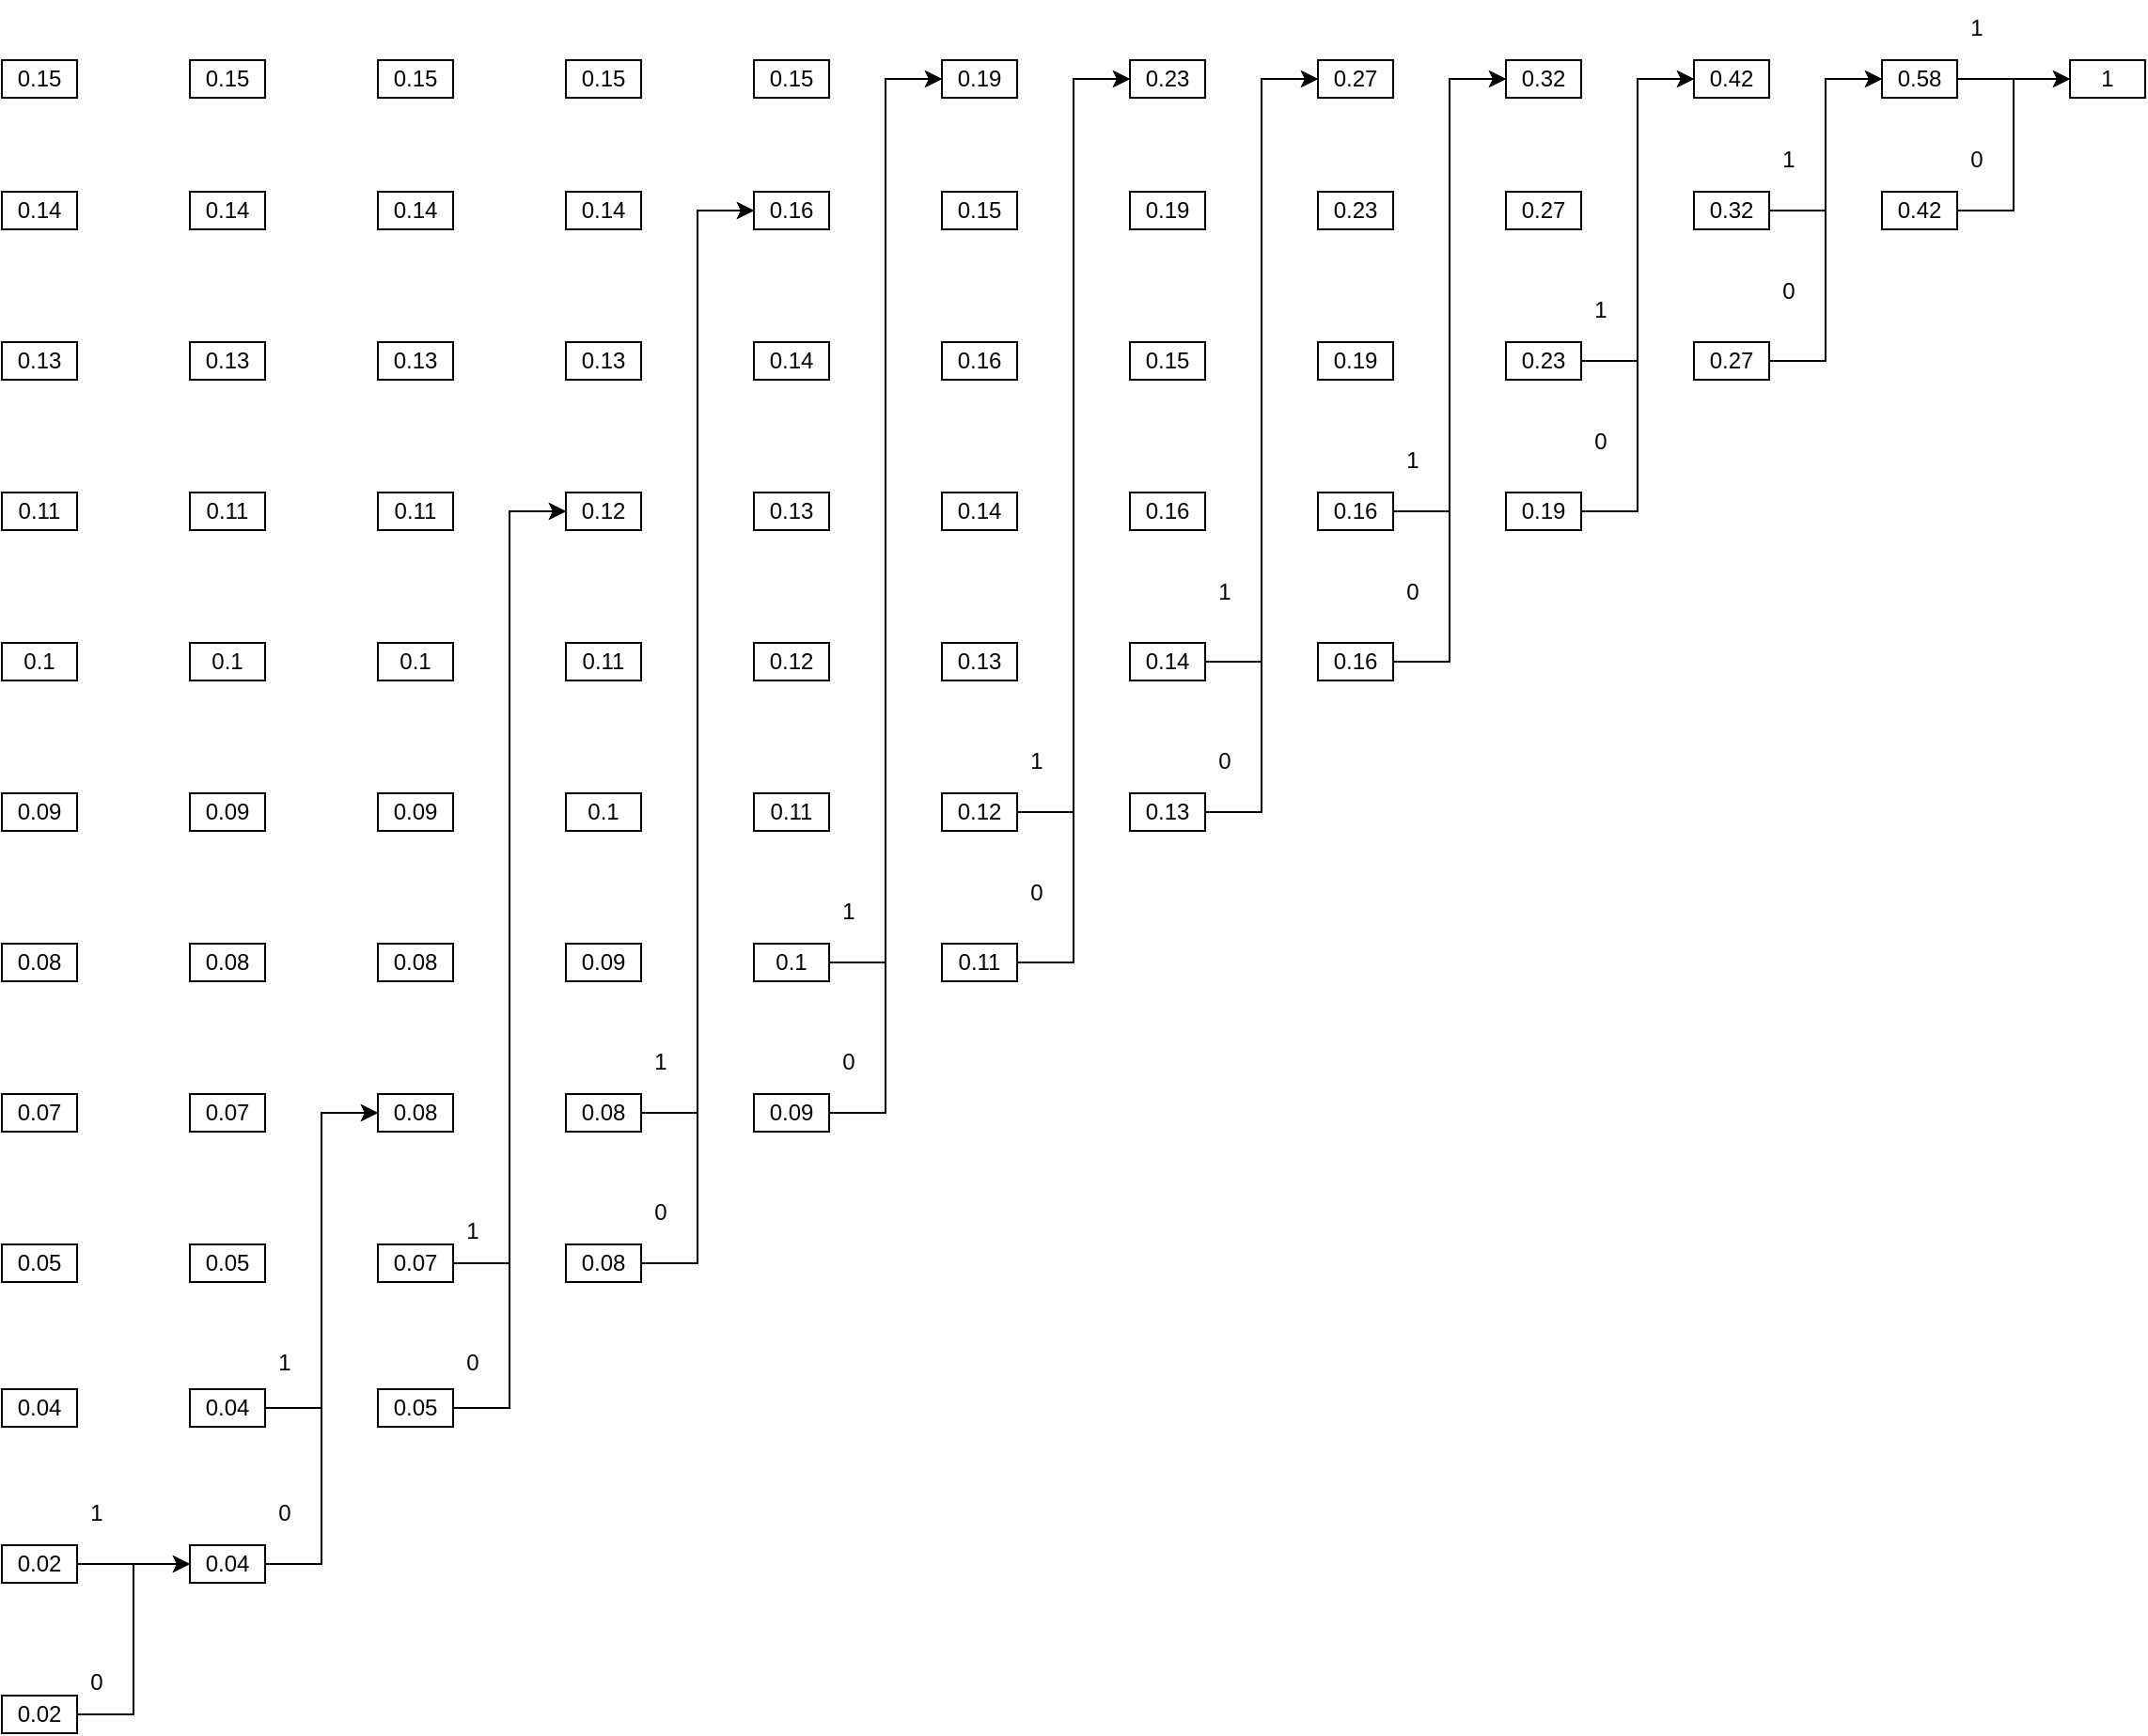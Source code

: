 <mxfile version="28.1.1">
  <diagram name="Страница — 1" id="8dlzxdKqD1F3IoCL-8kl">
    <mxGraphModel dx="388" dy="479" grid="0" gridSize="10" guides="1" tooltips="1" connect="1" arrows="1" fold="1" page="0" pageScale="1" pageWidth="1169" pageHeight="1654" background="none" math="0" shadow="0">
      <root>
        <mxCell id="0" />
        <mxCell id="1" parent="0" />
        <mxCell id="b2Lc3TQ3zg6udzcw-csJ-1" value="0.15" style="rounded=0;whiteSpace=wrap;html=1;" parent="1" vertex="1">
          <mxGeometry x="20" y="110" width="40" height="20" as="geometry" />
        </mxCell>
        <mxCell id="b2Lc3TQ3zg6udzcw-csJ-6" value="0.15" style="rounded=0;whiteSpace=wrap;html=1;" parent="1" vertex="1">
          <mxGeometry x="420" y="110" width="40" height="20" as="geometry" />
        </mxCell>
        <mxCell id="b2Lc3TQ3zg6udzcw-csJ-8" value="0.42" style="rounded=0;whiteSpace=wrap;html=1;" parent="1" vertex="1">
          <mxGeometry x="920" y="110" width="40" height="20" as="geometry" />
        </mxCell>
        <mxCell id="b2Lc3TQ3zg6udzcw-csJ-9" value="0.32" style="rounded=0;whiteSpace=wrap;html=1;" parent="1" vertex="1">
          <mxGeometry x="820" y="110" width="40" height="20" as="geometry" />
        </mxCell>
        <mxCell id="b2Lc3TQ3zg6udzcw-csJ-10" value="0.19" style="rounded=0;whiteSpace=wrap;html=1;" parent="1" vertex="1">
          <mxGeometry x="520" y="110" width="40" height="20" as="geometry" />
        </mxCell>
        <mxCell id="b2Lc3TQ3zg6udzcw-csJ-11" value="0.23" style="rounded=0;whiteSpace=wrap;html=1;" parent="1" vertex="1">
          <mxGeometry x="620" y="110" width="40" height="20" as="geometry" />
        </mxCell>
        <mxCell id="b2Lc3TQ3zg6udzcw-csJ-12" value="1" style="rounded=0;whiteSpace=wrap;html=1;" parent="1" vertex="1">
          <mxGeometry x="1120" y="110" width="40" height="20" as="geometry" />
        </mxCell>
        <mxCell id="b2Lc3TQ3zg6udzcw-csJ-13" value="0.27" style="rounded=0;whiteSpace=wrap;html=1;" parent="1" vertex="1">
          <mxGeometry x="720" y="110" width="40" height="20" as="geometry" />
        </mxCell>
        <mxCell id="b2Lc3TQ3zg6udzcw-csJ-212" style="edgeStyle=orthogonalEdgeStyle;rounded=0;orthogonalLoop=1;jettySize=auto;html=1;entryX=0;entryY=0.5;entryDx=0;entryDy=0;" parent="1" source="b2Lc3TQ3zg6udzcw-csJ-14" target="b2Lc3TQ3zg6udzcw-csJ-12" edge="1">
          <mxGeometry relative="1" as="geometry" />
        </mxCell>
        <mxCell id="b2Lc3TQ3zg6udzcw-csJ-14" value="0.58" style="rounded=0;whiteSpace=wrap;html=1;" parent="1" vertex="1">
          <mxGeometry x="1020" y="110" width="40" height="20" as="geometry" />
        </mxCell>
        <mxCell id="b2Lc3TQ3zg6udzcw-csJ-27" value="0.14" style="rounded=0;whiteSpace=wrap;html=1;" parent="1" vertex="1">
          <mxGeometry x="20" y="180" width="40" height="20" as="geometry" />
        </mxCell>
        <mxCell id="b2Lc3TQ3zg6udzcw-csJ-30" value="0.16" style="rounded=0;whiteSpace=wrap;html=1;" parent="1" vertex="1">
          <mxGeometry x="420" y="180" width="40" height="20" as="geometry" />
        </mxCell>
        <mxCell id="b2Lc3TQ3zg6udzcw-csJ-209" style="edgeStyle=orthogonalEdgeStyle;rounded=0;orthogonalLoop=1;jettySize=auto;html=1;entryX=0;entryY=0.5;entryDx=0;entryDy=0;" parent="1" source="b2Lc3TQ3zg6udzcw-csJ-32" target="b2Lc3TQ3zg6udzcw-csJ-14" edge="1">
          <mxGeometry relative="1" as="geometry" />
        </mxCell>
        <mxCell id="b2Lc3TQ3zg6udzcw-csJ-32" value="0.32" style="rounded=0;whiteSpace=wrap;html=1;" parent="1" vertex="1">
          <mxGeometry x="920" y="180" width="40" height="20" as="geometry" />
        </mxCell>
        <mxCell id="b2Lc3TQ3zg6udzcw-csJ-33" value="0.27" style="rounded=0;whiteSpace=wrap;html=1;" parent="1" vertex="1">
          <mxGeometry x="820" y="180" width="40" height="20" as="geometry" />
        </mxCell>
        <mxCell id="b2Lc3TQ3zg6udzcw-csJ-34" value="0.15" style="rounded=0;whiteSpace=wrap;html=1;" parent="1" vertex="1">
          <mxGeometry x="520" y="180" width="40" height="20" as="geometry" />
        </mxCell>
        <mxCell id="b2Lc3TQ3zg6udzcw-csJ-35" value="0.19" style="rounded=0;whiteSpace=wrap;html=1;" parent="1" vertex="1">
          <mxGeometry x="620" y="180" width="40" height="20" as="geometry" />
        </mxCell>
        <mxCell id="b2Lc3TQ3zg6udzcw-csJ-37" value="0.23" style="rounded=0;whiteSpace=wrap;html=1;" parent="1" vertex="1">
          <mxGeometry x="720" y="180" width="40" height="20" as="geometry" />
        </mxCell>
        <mxCell id="b2Lc3TQ3zg6udzcw-csJ-210" style="edgeStyle=orthogonalEdgeStyle;rounded=0;orthogonalLoop=1;jettySize=auto;html=1;entryX=0;entryY=0.5;entryDx=0;entryDy=0;" parent="1" source="b2Lc3TQ3zg6udzcw-csJ-38" target="b2Lc3TQ3zg6udzcw-csJ-12" edge="1">
          <mxGeometry relative="1" as="geometry" />
        </mxCell>
        <mxCell id="b2Lc3TQ3zg6udzcw-csJ-38" value="0.42" style="rounded=0;whiteSpace=wrap;html=1;" parent="1" vertex="1">
          <mxGeometry x="1020" y="180" width="40" height="20" as="geometry" />
        </mxCell>
        <mxCell id="b2Lc3TQ3zg6udzcw-csJ-39" value="0.13" style="rounded=0;whiteSpace=wrap;html=1;" parent="1" vertex="1">
          <mxGeometry x="20" y="260" width="40" height="20" as="geometry" />
        </mxCell>
        <mxCell id="b2Lc3TQ3zg6udzcw-csJ-42" value="0.14" style="rounded=0;whiteSpace=wrap;html=1;" parent="1" vertex="1">
          <mxGeometry x="420" y="260" width="40" height="20" as="geometry" />
        </mxCell>
        <mxCell id="b2Lc3TQ3zg6udzcw-csJ-208" style="edgeStyle=orthogonalEdgeStyle;rounded=0;orthogonalLoop=1;jettySize=auto;html=1;entryX=0;entryY=0.5;entryDx=0;entryDy=0;" parent="1" source="b2Lc3TQ3zg6udzcw-csJ-44" target="b2Lc3TQ3zg6udzcw-csJ-14" edge="1">
          <mxGeometry relative="1" as="geometry" />
        </mxCell>
        <mxCell id="b2Lc3TQ3zg6udzcw-csJ-44" value="0.27" style="rounded=0;whiteSpace=wrap;html=1;" parent="1" vertex="1">
          <mxGeometry x="920" y="260" width="40" height="20" as="geometry" />
        </mxCell>
        <mxCell id="b2Lc3TQ3zg6udzcw-csJ-206" style="edgeStyle=orthogonalEdgeStyle;rounded=0;orthogonalLoop=1;jettySize=auto;html=1;entryX=0;entryY=0.5;entryDx=0;entryDy=0;" parent="1" source="b2Lc3TQ3zg6udzcw-csJ-45" target="b2Lc3TQ3zg6udzcw-csJ-8" edge="1">
          <mxGeometry relative="1" as="geometry" />
        </mxCell>
        <mxCell id="b2Lc3TQ3zg6udzcw-csJ-45" value="0.23" style="rounded=0;whiteSpace=wrap;html=1;" parent="1" vertex="1">
          <mxGeometry x="820" y="260" width="40" height="20" as="geometry" />
        </mxCell>
        <mxCell id="b2Lc3TQ3zg6udzcw-csJ-46" value="0.16" style="rounded=0;whiteSpace=wrap;html=1;" parent="1" vertex="1">
          <mxGeometry x="520" y="260" width="40" height="20" as="geometry" />
        </mxCell>
        <mxCell id="b2Lc3TQ3zg6udzcw-csJ-47" value="0.15" style="rounded=0;whiteSpace=wrap;html=1;" parent="1" vertex="1">
          <mxGeometry x="620" y="260" width="40" height="20" as="geometry" />
        </mxCell>
        <mxCell id="b2Lc3TQ3zg6udzcw-csJ-49" value="0.19" style="rounded=0;whiteSpace=wrap;html=1;" parent="1" vertex="1">
          <mxGeometry x="720" y="260" width="40" height="20" as="geometry" />
        </mxCell>
        <mxCell id="b2Lc3TQ3zg6udzcw-csJ-51" value="0.11" style="rounded=0;whiteSpace=wrap;html=1;" parent="1" vertex="1">
          <mxGeometry x="20" y="340" width="40" height="20" as="geometry" />
        </mxCell>
        <mxCell id="b2Lc3TQ3zg6udzcw-csJ-54" value="0.13" style="rounded=0;whiteSpace=wrap;html=1;" parent="1" vertex="1">
          <mxGeometry x="420" y="340" width="40" height="20" as="geometry" />
        </mxCell>
        <mxCell id="b2Lc3TQ3zg6udzcw-csJ-207" style="edgeStyle=orthogonalEdgeStyle;rounded=0;orthogonalLoop=1;jettySize=auto;html=1;entryX=0;entryY=0.5;entryDx=0;entryDy=0;" parent="1" source="b2Lc3TQ3zg6udzcw-csJ-57" target="b2Lc3TQ3zg6udzcw-csJ-8" edge="1">
          <mxGeometry relative="1" as="geometry" />
        </mxCell>
        <mxCell id="b2Lc3TQ3zg6udzcw-csJ-57" value="0.19" style="rounded=0;whiteSpace=wrap;html=1;" parent="1" vertex="1">
          <mxGeometry x="820" y="340" width="40" height="20" as="geometry" />
        </mxCell>
        <mxCell id="b2Lc3TQ3zg6udzcw-csJ-58" value="0.14" style="rounded=0;whiteSpace=wrap;html=1;" parent="1" vertex="1">
          <mxGeometry x="520" y="340" width="40" height="20" as="geometry" />
        </mxCell>
        <mxCell id="b2Lc3TQ3zg6udzcw-csJ-59" value="0.16" style="rounded=0;whiteSpace=wrap;html=1;" parent="1" vertex="1">
          <mxGeometry x="620" y="340" width="40" height="20" as="geometry" />
        </mxCell>
        <mxCell id="b2Lc3TQ3zg6udzcw-csJ-204" style="edgeStyle=orthogonalEdgeStyle;rounded=0;orthogonalLoop=1;jettySize=auto;html=1;entryX=0;entryY=0.5;entryDx=0;entryDy=0;" parent="1" source="b2Lc3TQ3zg6udzcw-csJ-61" target="b2Lc3TQ3zg6udzcw-csJ-9" edge="1">
          <mxGeometry relative="1" as="geometry" />
        </mxCell>
        <mxCell id="b2Lc3TQ3zg6udzcw-csJ-61" value="0.16" style="rounded=0;whiteSpace=wrap;html=1;" parent="1" vertex="1">
          <mxGeometry x="720" y="340" width="40" height="20" as="geometry" />
        </mxCell>
        <mxCell id="b2Lc3TQ3zg6udzcw-csJ-63" value="0.1" style="rounded=0;whiteSpace=wrap;html=1;" parent="1" vertex="1">
          <mxGeometry x="20" y="420" width="40" height="20" as="geometry" />
        </mxCell>
        <mxCell id="b2Lc3TQ3zg6udzcw-csJ-66" value="0.12" style="rounded=0;whiteSpace=wrap;html=1;" parent="1" vertex="1">
          <mxGeometry x="420" y="420" width="40" height="20" as="geometry" />
        </mxCell>
        <mxCell id="b2Lc3TQ3zg6udzcw-csJ-70" value="0.13" style="rounded=0;whiteSpace=wrap;html=1;" parent="1" vertex="1">
          <mxGeometry x="520" y="420" width="40" height="20" as="geometry" />
        </mxCell>
        <mxCell id="b2Lc3TQ3zg6udzcw-csJ-202" style="edgeStyle=orthogonalEdgeStyle;rounded=0;orthogonalLoop=1;jettySize=auto;html=1;entryX=0;entryY=0.5;entryDx=0;entryDy=0;" parent="1" source="b2Lc3TQ3zg6udzcw-csJ-71" target="b2Lc3TQ3zg6udzcw-csJ-13" edge="1">
          <mxGeometry relative="1" as="geometry" />
        </mxCell>
        <mxCell id="b2Lc3TQ3zg6udzcw-csJ-71" value="0.14" style="rounded=0;whiteSpace=wrap;html=1;" parent="1" vertex="1">
          <mxGeometry x="620" y="420" width="40" height="20" as="geometry" />
        </mxCell>
        <mxCell id="b2Lc3TQ3zg6udzcw-csJ-205" style="edgeStyle=orthogonalEdgeStyle;rounded=0;orthogonalLoop=1;jettySize=auto;html=1;entryX=0;entryY=0.5;entryDx=0;entryDy=0;" parent="1" source="b2Lc3TQ3zg6udzcw-csJ-73" target="b2Lc3TQ3zg6udzcw-csJ-9" edge="1">
          <mxGeometry relative="1" as="geometry" />
        </mxCell>
        <mxCell id="b2Lc3TQ3zg6udzcw-csJ-73" value="0.16" style="rounded=0;whiteSpace=wrap;html=1;" parent="1" vertex="1">
          <mxGeometry x="720" y="420" width="40" height="20" as="geometry" />
        </mxCell>
        <mxCell id="b2Lc3TQ3zg6udzcw-csJ-75" value="0.09" style="rounded=0;whiteSpace=wrap;html=1;" parent="1" vertex="1">
          <mxGeometry x="20" y="500" width="40" height="20" as="geometry" />
        </mxCell>
        <mxCell id="b2Lc3TQ3zg6udzcw-csJ-78" value="0.11" style="rounded=0;whiteSpace=wrap;html=1;" parent="1" vertex="1">
          <mxGeometry x="420" y="500" width="40" height="20" as="geometry" />
        </mxCell>
        <mxCell id="b2Lc3TQ3zg6udzcw-csJ-195" style="edgeStyle=orthogonalEdgeStyle;rounded=0;orthogonalLoop=1;jettySize=auto;html=1;entryX=0;entryY=0.5;entryDx=0;entryDy=0;" parent="1" source="b2Lc3TQ3zg6udzcw-csJ-82" target="b2Lc3TQ3zg6udzcw-csJ-11" edge="1">
          <mxGeometry relative="1" as="geometry" />
        </mxCell>
        <mxCell id="b2Lc3TQ3zg6udzcw-csJ-82" value="0.12" style="rounded=0;whiteSpace=wrap;html=1;" parent="1" vertex="1">
          <mxGeometry x="520" y="500" width="40" height="20" as="geometry" />
        </mxCell>
        <mxCell id="b2Lc3TQ3zg6udzcw-csJ-203" style="edgeStyle=orthogonalEdgeStyle;rounded=0;orthogonalLoop=1;jettySize=auto;html=1;entryX=0;entryY=0.5;entryDx=0;entryDy=0;" parent="1" source="b2Lc3TQ3zg6udzcw-csJ-83" target="b2Lc3TQ3zg6udzcw-csJ-13" edge="1">
          <mxGeometry relative="1" as="geometry" />
        </mxCell>
        <mxCell id="b2Lc3TQ3zg6udzcw-csJ-83" value="0.13" style="rounded=0;whiteSpace=wrap;html=1;" parent="1" vertex="1">
          <mxGeometry x="620" y="500" width="40" height="20" as="geometry" />
        </mxCell>
        <mxCell id="b2Lc3TQ3zg6udzcw-csJ-87" value="0.08" style="rounded=0;whiteSpace=wrap;html=1;" parent="1" vertex="1">
          <mxGeometry x="20" y="580" width="40" height="20" as="geometry" />
        </mxCell>
        <mxCell id="b2Lc3TQ3zg6udzcw-csJ-193" style="edgeStyle=orthogonalEdgeStyle;rounded=0;orthogonalLoop=1;jettySize=auto;html=1;entryX=0;entryY=0.5;entryDx=0;entryDy=0;" parent="1" source="b2Lc3TQ3zg6udzcw-csJ-90" target="b2Lc3TQ3zg6udzcw-csJ-10" edge="1">
          <mxGeometry relative="1" as="geometry" />
        </mxCell>
        <mxCell id="b2Lc3TQ3zg6udzcw-csJ-90" value="0.1" style="rounded=0;whiteSpace=wrap;html=1;" parent="1" vertex="1">
          <mxGeometry x="420" y="580" width="40" height="20" as="geometry" />
        </mxCell>
        <mxCell id="b2Lc3TQ3zg6udzcw-csJ-91" value="0.09" style="rounded=0;whiteSpace=wrap;html=1;" parent="1" vertex="1">
          <mxGeometry x="320" y="580" width="40" height="20" as="geometry" />
        </mxCell>
        <mxCell id="b2Lc3TQ3zg6udzcw-csJ-196" style="edgeStyle=orthogonalEdgeStyle;rounded=0;orthogonalLoop=1;jettySize=auto;html=1;entryX=0;entryY=0.5;entryDx=0;entryDy=0;" parent="1" source="b2Lc3TQ3zg6udzcw-csJ-94" target="b2Lc3TQ3zg6udzcw-csJ-11" edge="1">
          <mxGeometry relative="1" as="geometry" />
        </mxCell>
        <mxCell id="b2Lc3TQ3zg6udzcw-csJ-94" value="0.11" style="rounded=0;whiteSpace=wrap;html=1;" parent="1" vertex="1">
          <mxGeometry x="520" y="580" width="40" height="20" as="geometry" />
        </mxCell>
        <mxCell id="b2Lc3TQ3zg6udzcw-csJ-99" value="0.07" style="rounded=0;whiteSpace=wrap;html=1;" parent="1" vertex="1">
          <mxGeometry x="20" y="660" width="40" height="20" as="geometry" />
        </mxCell>
        <mxCell id="b2Lc3TQ3zg6udzcw-csJ-101" value="0.08" style="rounded=0;whiteSpace=wrap;html=1;" parent="1" vertex="1">
          <mxGeometry x="220" y="660" width="40" height="20" as="geometry" />
        </mxCell>
        <mxCell id="b2Lc3TQ3zg6udzcw-csJ-194" style="edgeStyle=orthogonalEdgeStyle;rounded=0;orthogonalLoop=1;jettySize=auto;html=1;entryX=0;entryY=0.5;entryDx=0;entryDy=0;" parent="1" source="b2Lc3TQ3zg6udzcw-csJ-102" target="b2Lc3TQ3zg6udzcw-csJ-10" edge="1">
          <mxGeometry relative="1" as="geometry" />
        </mxCell>
        <mxCell id="b2Lc3TQ3zg6udzcw-csJ-102" value="0.09" style="rounded=0;whiteSpace=wrap;html=1;" parent="1" vertex="1">
          <mxGeometry x="420" y="660" width="40" height="20" as="geometry" />
        </mxCell>
        <mxCell id="b2Lc3TQ3zg6udzcw-csJ-190" style="edgeStyle=orthogonalEdgeStyle;rounded=0;orthogonalLoop=1;jettySize=auto;html=1;entryX=0;entryY=0.5;entryDx=0;entryDy=0;" parent="1" source="b2Lc3TQ3zg6udzcw-csJ-103" target="b2Lc3TQ3zg6udzcw-csJ-30" edge="1">
          <mxGeometry relative="1" as="geometry" />
        </mxCell>
        <mxCell id="b2Lc3TQ3zg6udzcw-csJ-103" value="0.08" style="rounded=0;whiteSpace=wrap;html=1;" parent="1" vertex="1">
          <mxGeometry x="320" y="660" width="40" height="20" as="geometry" />
        </mxCell>
        <mxCell id="b2Lc3TQ3zg6udzcw-csJ-111" value="0.05" style="rounded=0;whiteSpace=wrap;html=1;" parent="1" vertex="1">
          <mxGeometry x="20" y="740" width="40" height="20" as="geometry" />
        </mxCell>
        <mxCell id="b2Lc3TQ3zg6udzcw-csJ-185" style="edgeStyle=orthogonalEdgeStyle;rounded=0;orthogonalLoop=1;jettySize=auto;html=1;entryX=0;entryY=0.5;entryDx=0;entryDy=0;" parent="1" source="b2Lc3TQ3zg6udzcw-csJ-113" target="0XXwjXqUAeYuiRmu70fF-27" edge="1">
          <mxGeometry relative="1" as="geometry" />
        </mxCell>
        <mxCell id="b2Lc3TQ3zg6udzcw-csJ-113" value="0.07" style="rounded=0;whiteSpace=wrap;html=1;" parent="1" vertex="1">
          <mxGeometry x="220" y="740" width="40" height="20" as="geometry" />
        </mxCell>
        <mxCell id="b2Lc3TQ3zg6udzcw-csJ-192" style="edgeStyle=orthogonalEdgeStyle;rounded=0;orthogonalLoop=1;jettySize=auto;html=1;entryX=0;entryY=0.5;entryDx=0;entryDy=0;" parent="1" source="b2Lc3TQ3zg6udzcw-csJ-115" target="b2Lc3TQ3zg6udzcw-csJ-30" edge="1">
          <mxGeometry relative="1" as="geometry" />
        </mxCell>
        <mxCell id="b2Lc3TQ3zg6udzcw-csJ-115" value="0.08" style="rounded=0;whiteSpace=wrap;html=1;" parent="1" vertex="1">
          <mxGeometry x="320" y="740" width="40" height="20" as="geometry" />
        </mxCell>
        <mxCell id="b2Lc3TQ3zg6udzcw-csJ-123" value="0.04" style="rounded=0;whiteSpace=wrap;html=1;" parent="1" vertex="1">
          <mxGeometry x="20" y="817" width="40" height="20" as="geometry" />
        </mxCell>
        <mxCell id="b2Lc3TQ3zg6udzcw-csJ-177" style="edgeStyle=orthogonalEdgeStyle;rounded=0;orthogonalLoop=1;jettySize=auto;html=1;exitX=1;exitY=0.5;exitDx=0;exitDy=0;entryX=0;entryY=0.5;entryDx=0;entryDy=0;" parent="1" source="b2Lc3TQ3zg6udzcw-csJ-124" target="b2Lc3TQ3zg6udzcw-csJ-101" edge="1">
          <mxGeometry relative="1" as="geometry" />
        </mxCell>
        <mxCell id="b2Lc3TQ3zg6udzcw-csJ-124" value="0.04" style="rounded=0;whiteSpace=wrap;html=1;" parent="1" vertex="1">
          <mxGeometry x="120" y="817" width="40" height="20" as="geometry" />
        </mxCell>
        <mxCell id="b2Lc3TQ3zg6udzcw-csJ-186" style="edgeStyle=orthogonalEdgeStyle;rounded=0;orthogonalLoop=1;jettySize=auto;html=1;entryX=0;entryY=0.5;entryDx=0;entryDy=0;" parent="1" source="b2Lc3TQ3zg6udzcw-csJ-125" target="0XXwjXqUAeYuiRmu70fF-27" edge="1">
          <mxGeometry relative="1" as="geometry" />
        </mxCell>
        <mxCell id="b2Lc3TQ3zg6udzcw-csJ-125" value="0.05" style="rounded=0;whiteSpace=wrap;html=1;" parent="1" vertex="1">
          <mxGeometry x="220" y="817" width="40" height="20" as="geometry" />
        </mxCell>
        <mxCell id="b2Lc3TQ3zg6udzcw-csJ-159" style="edgeStyle=orthogonalEdgeStyle;rounded=0;orthogonalLoop=1;jettySize=auto;html=1;" parent="1" source="b2Lc3TQ3zg6udzcw-csJ-135" edge="1">
          <mxGeometry relative="1" as="geometry">
            <mxPoint x="120" y="910" as="targetPoint" />
          </mxGeometry>
        </mxCell>
        <mxCell id="b2Lc3TQ3zg6udzcw-csJ-135" value="0.02" style="rounded=0;whiteSpace=wrap;html=1;" parent="1" vertex="1">
          <mxGeometry x="20" y="900" width="40" height="20" as="geometry" />
        </mxCell>
        <mxCell id="b2Lc3TQ3zg6udzcw-csJ-178" style="edgeStyle=orthogonalEdgeStyle;rounded=0;orthogonalLoop=1;jettySize=auto;html=1;entryX=0;entryY=0.5;entryDx=0;entryDy=0;" parent="1" source="b2Lc3TQ3zg6udzcw-csJ-136" target="b2Lc3TQ3zg6udzcw-csJ-101" edge="1">
          <mxGeometry relative="1" as="geometry" />
        </mxCell>
        <mxCell id="b2Lc3TQ3zg6udzcw-csJ-136" value="0.04" style="rounded=0;whiteSpace=wrap;html=1;" parent="1" vertex="1">
          <mxGeometry x="120" y="900" width="40" height="20" as="geometry" />
        </mxCell>
        <mxCell id="b2Lc3TQ3zg6udzcw-csJ-160" style="edgeStyle=orthogonalEdgeStyle;rounded=0;orthogonalLoop=1;jettySize=auto;html=1;entryX=0;entryY=0.5;entryDx=0;entryDy=0;" parent="1" source="b2Lc3TQ3zg6udzcw-csJ-147" target="b2Lc3TQ3zg6udzcw-csJ-136" edge="1">
          <mxGeometry relative="1" as="geometry" />
        </mxCell>
        <mxCell id="b2Lc3TQ3zg6udzcw-csJ-147" value="0.02" style="rounded=0;whiteSpace=wrap;html=1;" parent="1" vertex="1">
          <mxGeometry x="20" y="980" width="40" height="20" as="geometry" />
        </mxCell>
        <mxCell id="b2Lc3TQ3zg6udzcw-csJ-213" value="1" style="text;html=1;align=center;verticalAlign=middle;resizable=0;points=[];autosize=1;strokeColor=none;fillColor=none;" parent="1" vertex="1">
          <mxGeometry x="55" y="868" width="30" height="30" as="geometry" />
        </mxCell>
        <mxCell id="b2Lc3TQ3zg6udzcw-csJ-214" value="0" style="text;html=1;align=center;verticalAlign=middle;resizable=0;points=[];autosize=1;strokeColor=none;fillColor=none;" parent="1" vertex="1">
          <mxGeometry x="55" y="958" width="30" height="30" as="geometry" />
        </mxCell>
        <mxCell id="b2Lc3TQ3zg6udzcw-csJ-215" value="1" style="text;html=1;align=center;verticalAlign=middle;resizable=0;points=[];autosize=1;strokeColor=none;fillColor=none;" parent="1" vertex="1">
          <mxGeometry x="155" y="788" width="30" height="30" as="geometry" />
        </mxCell>
        <mxCell id="b2Lc3TQ3zg6udzcw-csJ-216" value="0" style="text;html=1;align=center;verticalAlign=middle;resizable=0;points=[];autosize=1;strokeColor=none;fillColor=none;" parent="1" vertex="1">
          <mxGeometry x="155" y="868" width="30" height="30" as="geometry" />
        </mxCell>
        <mxCell id="b2Lc3TQ3zg6udzcw-csJ-217" value="1" style="text;html=1;align=center;verticalAlign=middle;resizable=0;points=[];autosize=1;strokeColor=none;fillColor=none;" parent="1" vertex="1">
          <mxGeometry x="255" y="718" width="30" height="30" as="geometry" />
        </mxCell>
        <mxCell id="b2Lc3TQ3zg6udzcw-csJ-218" value="0" style="text;html=1;align=center;verticalAlign=middle;resizable=0;points=[];autosize=1;strokeColor=none;fillColor=none;" parent="1" vertex="1">
          <mxGeometry x="255" y="788" width="30" height="30" as="geometry" />
        </mxCell>
        <mxCell id="b2Lc3TQ3zg6udzcw-csJ-219" value="1" style="text;html=1;align=center;verticalAlign=middle;resizable=0;points=[];autosize=1;strokeColor=none;fillColor=none;" parent="1" vertex="1">
          <mxGeometry x="355" y="628" width="30" height="30" as="geometry" />
        </mxCell>
        <mxCell id="b2Lc3TQ3zg6udzcw-csJ-220" value="0" style="text;html=1;align=center;verticalAlign=middle;resizable=0;points=[];autosize=1;strokeColor=none;fillColor=none;" parent="1" vertex="1">
          <mxGeometry x="355" y="708" width="30" height="30" as="geometry" />
        </mxCell>
        <mxCell id="b2Lc3TQ3zg6udzcw-csJ-221" value="1" style="text;html=1;align=center;verticalAlign=middle;resizable=0;points=[];autosize=1;strokeColor=none;fillColor=none;" parent="1" vertex="1">
          <mxGeometry x="455" y="548" width="30" height="30" as="geometry" />
        </mxCell>
        <mxCell id="b2Lc3TQ3zg6udzcw-csJ-222" value="0" style="text;html=1;align=center;verticalAlign=middle;resizable=0;points=[];autosize=1;strokeColor=none;fillColor=none;" parent="1" vertex="1">
          <mxGeometry x="455" y="628" width="30" height="30" as="geometry" />
        </mxCell>
        <mxCell id="b2Lc3TQ3zg6udzcw-csJ-223" value="1" style="text;html=1;align=center;verticalAlign=middle;resizable=0;points=[];autosize=1;strokeColor=none;fillColor=none;" parent="1" vertex="1">
          <mxGeometry x="555" y="468" width="30" height="30" as="geometry" />
        </mxCell>
        <mxCell id="b2Lc3TQ3zg6udzcw-csJ-224" value="0" style="text;html=1;align=center;verticalAlign=middle;resizable=0;points=[];autosize=1;strokeColor=none;fillColor=none;" parent="1" vertex="1">
          <mxGeometry x="555" y="538" width="30" height="30" as="geometry" />
        </mxCell>
        <mxCell id="b2Lc3TQ3zg6udzcw-csJ-225" value="1" style="text;html=1;align=center;verticalAlign=middle;resizable=0;points=[];autosize=1;strokeColor=none;fillColor=none;" parent="1" vertex="1">
          <mxGeometry x="655" y="378" width="30" height="30" as="geometry" />
        </mxCell>
        <mxCell id="b2Lc3TQ3zg6udzcw-csJ-226" value="0" style="text;html=1;align=center;verticalAlign=middle;resizable=0;points=[];autosize=1;strokeColor=none;fillColor=none;" parent="1" vertex="1">
          <mxGeometry x="655" y="468" width="30" height="30" as="geometry" />
        </mxCell>
        <mxCell id="b2Lc3TQ3zg6udzcw-csJ-227" value="1" style="text;html=1;align=center;verticalAlign=middle;resizable=0;points=[];autosize=1;strokeColor=none;fillColor=none;" parent="1" vertex="1">
          <mxGeometry x="755" y="308" width="30" height="30" as="geometry" />
        </mxCell>
        <mxCell id="b2Lc3TQ3zg6udzcw-csJ-228" value="0" style="text;html=1;align=center;verticalAlign=middle;resizable=0;points=[];autosize=1;strokeColor=none;fillColor=none;" parent="1" vertex="1">
          <mxGeometry x="755" y="378" width="30" height="30" as="geometry" />
        </mxCell>
        <mxCell id="b2Lc3TQ3zg6udzcw-csJ-229" value="1" style="text;html=1;align=center;verticalAlign=middle;resizable=0;points=[];autosize=1;strokeColor=none;fillColor=none;" parent="1" vertex="1">
          <mxGeometry x="855" y="228" width="30" height="30" as="geometry" />
        </mxCell>
        <mxCell id="b2Lc3TQ3zg6udzcw-csJ-230" value="0" style="text;html=1;align=center;verticalAlign=middle;resizable=0;points=[];autosize=1;strokeColor=none;fillColor=none;" parent="1" vertex="1">
          <mxGeometry x="855" y="298" width="30" height="30" as="geometry" />
        </mxCell>
        <mxCell id="b2Lc3TQ3zg6udzcw-csJ-231" value="1" style="text;html=1;align=center;verticalAlign=middle;resizable=0;points=[];autosize=1;strokeColor=none;fillColor=none;" parent="1" vertex="1">
          <mxGeometry x="955" y="148" width="30" height="30" as="geometry" />
        </mxCell>
        <mxCell id="b2Lc3TQ3zg6udzcw-csJ-232" value="0" style="text;html=1;align=center;verticalAlign=middle;resizable=0;points=[];autosize=1;strokeColor=none;fillColor=none;" parent="1" vertex="1">
          <mxGeometry x="955" y="218" width="30" height="30" as="geometry" />
        </mxCell>
        <mxCell id="b2Lc3TQ3zg6udzcw-csJ-233" value="1" style="text;html=1;align=center;verticalAlign=middle;resizable=0;points=[];autosize=1;strokeColor=none;fillColor=none;" parent="1" vertex="1">
          <mxGeometry x="1055" y="78" width="30" height="30" as="geometry" />
        </mxCell>
        <mxCell id="b2Lc3TQ3zg6udzcw-csJ-234" value="0" style="text;html=1;align=center;verticalAlign=middle;resizable=0;points=[];autosize=1;strokeColor=none;fillColor=none;" parent="1" vertex="1">
          <mxGeometry x="1055" y="148" width="30" height="30" as="geometry" />
        </mxCell>
        <mxCell id="0XXwjXqUAeYuiRmu70fF-23" value="0.08" style="rounded=0;whiteSpace=wrap;html=1;" vertex="1" parent="1">
          <mxGeometry x="220" y="580" width="40" height="20" as="geometry" />
        </mxCell>
        <mxCell id="0XXwjXqUAeYuiRmu70fF-24" value="0.15" style="rounded=0;whiteSpace=wrap;html=1;" vertex="1" parent="1">
          <mxGeometry x="320" y="110" width="40" height="20" as="geometry" />
        </mxCell>
        <mxCell id="0XXwjXqUAeYuiRmu70fF-25" value="0.14" style="rounded=0;whiteSpace=wrap;html=1;" vertex="1" parent="1">
          <mxGeometry x="320" y="180" width="40" height="20" as="geometry" />
        </mxCell>
        <mxCell id="0XXwjXqUAeYuiRmu70fF-26" value="0.13" style="rounded=0;whiteSpace=wrap;html=1;" vertex="1" parent="1">
          <mxGeometry x="320" y="260" width="40" height="20" as="geometry" />
        </mxCell>
        <mxCell id="0XXwjXqUAeYuiRmu70fF-27" value="0.12" style="rounded=0;whiteSpace=wrap;html=1;" vertex="1" parent="1">
          <mxGeometry x="320" y="340" width="40" height="20" as="geometry" />
        </mxCell>
        <mxCell id="0XXwjXqUAeYuiRmu70fF-28" value="0.11" style="rounded=0;whiteSpace=wrap;html=1;" vertex="1" parent="1">
          <mxGeometry x="320" y="420" width="40" height="20" as="geometry" />
        </mxCell>
        <mxCell id="0XXwjXqUAeYuiRmu70fF-29" value="0.1" style="rounded=0;whiteSpace=wrap;html=1;" vertex="1" parent="1">
          <mxGeometry x="320" y="500" width="40" height="20" as="geometry" />
        </mxCell>
        <mxCell id="0XXwjXqUAeYuiRmu70fF-30" value="0.15" style="rounded=0;whiteSpace=wrap;html=1;" vertex="1" parent="1">
          <mxGeometry x="120" y="110" width="40" height="20" as="geometry" />
        </mxCell>
        <mxCell id="0XXwjXqUAeYuiRmu70fF-31" value="0.14" style="rounded=0;whiteSpace=wrap;html=1;" vertex="1" parent="1">
          <mxGeometry x="120" y="180" width="40" height="20" as="geometry" />
        </mxCell>
        <mxCell id="0XXwjXqUAeYuiRmu70fF-32" value="0.13" style="rounded=0;whiteSpace=wrap;html=1;" vertex="1" parent="1">
          <mxGeometry x="120" y="260" width="40" height="20" as="geometry" />
        </mxCell>
        <mxCell id="0XXwjXqUAeYuiRmu70fF-33" value="0.11" style="rounded=0;whiteSpace=wrap;html=1;" vertex="1" parent="1">
          <mxGeometry x="120" y="340" width="40" height="20" as="geometry" />
        </mxCell>
        <mxCell id="0XXwjXqUAeYuiRmu70fF-34" value="0.1" style="rounded=0;whiteSpace=wrap;html=1;" vertex="1" parent="1">
          <mxGeometry x="120" y="420" width="40" height="20" as="geometry" />
        </mxCell>
        <mxCell id="0XXwjXqUAeYuiRmu70fF-35" value="0.09" style="rounded=0;whiteSpace=wrap;html=1;" vertex="1" parent="1">
          <mxGeometry x="120" y="500" width="40" height="20" as="geometry" />
        </mxCell>
        <mxCell id="0XXwjXqUAeYuiRmu70fF-36" value="0.08" style="rounded=0;whiteSpace=wrap;html=1;" vertex="1" parent="1">
          <mxGeometry x="120" y="580" width="40" height="20" as="geometry" />
        </mxCell>
        <mxCell id="0XXwjXqUAeYuiRmu70fF-37" value="0.07" style="rounded=0;whiteSpace=wrap;html=1;" vertex="1" parent="1">
          <mxGeometry x="120" y="660" width="40" height="20" as="geometry" />
        </mxCell>
        <mxCell id="0XXwjXqUAeYuiRmu70fF-38" value="0.05" style="rounded=0;whiteSpace=wrap;html=1;" vertex="1" parent="1">
          <mxGeometry x="120" y="740" width="40" height="20" as="geometry" />
        </mxCell>
        <mxCell id="0XXwjXqUAeYuiRmu70fF-39" value="0.15" style="rounded=0;whiteSpace=wrap;html=1;" vertex="1" parent="1">
          <mxGeometry x="220" y="110" width="40" height="20" as="geometry" />
        </mxCell>
        <mxCell id="0XXwjXqUAeYuiRmu70fF-40" value="0.14" style="rounded=0;whiteSpace=wrap;html=1;" vertex="1" parent="1">
          <mxGeometry x="220" y="180" width="40" height="20" as="geometry" />
        </mxCell>
        <mxCell id="0XXwjXqUAeYuiRmu70fF-41" value="0.13" style="rounded=0;whiteSpace=wrap;html=1;" vertex="1" parent="1">
          <mxGeometry x="220" y="260" width="40" height="20" as="geometry" />
        </mxCell>
        <mxCell id="0XXwjXqUAeYuiRmu70fF-42" value="0.11" style="rounded=0;whiteSpace=wrap;html=1;" vertex="1" parent="1">
          <mxGeometry x="220" y="340" width="40" height="20" as="geometry" />
        </mxCell>
        <mxCell id="0XXwjXqUAeYuiRmu70fF-43" value="0.1" style="rounded=0;whiteSpace=wrap;html=1;" vertex="1" parent="1">
          <mxGeometry x="220" y="420" width="40" height="20" as="geometry" />
        </mxCell>
        <mxCell id="0XXwjXqUAeYuiRmu70fF-44" value="0.09" style="rounded=0;whiteSpace=wrap;html=1;" vertex="1" parent="1">
          <mxGeometry x="220" y="500" width="40" height="20" as="geometry" />
        </mxCell>
      </root>
    </mxGraphModel>
  </diagram>
</mxfile>
